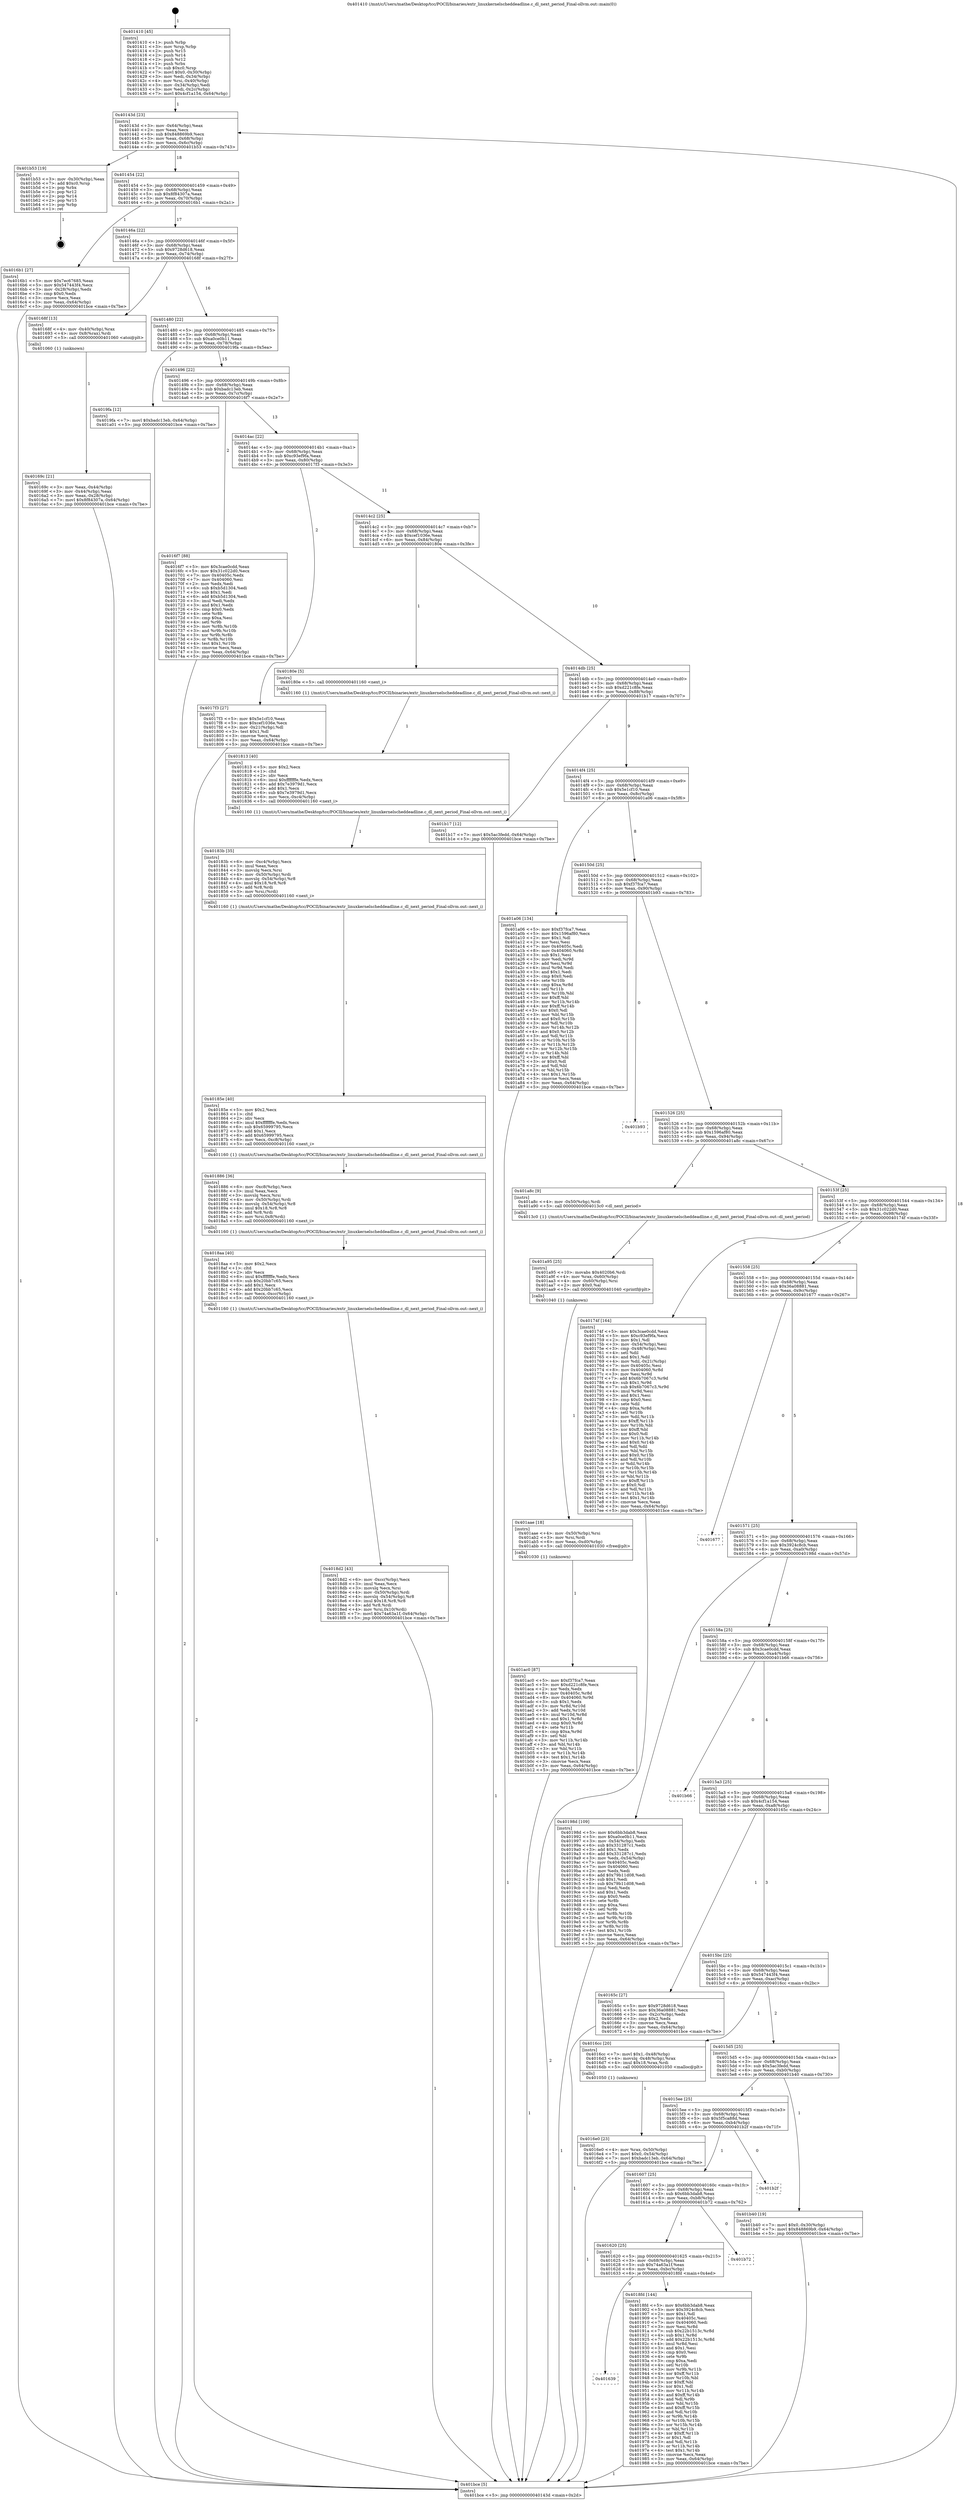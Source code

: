 digraph "0x401410" {
  label = "0x401410 (/mnt/c/Users/mathe/Desktop/tcc/POCII/binaries/extr_linuxkernelscheddeadline.c_dl_next_period_Final-ollvm.out::main(0))"
  labelloc = "t"
  node[shape=record]

  Entry [label="",width=0.3,height=0.3,shape=circle,fillcolor=black,style=filled]
  "0x40143d" [label="{
     0x40143d [23]\l
     | [instrs]\l
     &nbsp;&nbsp;0x40143d \<+3\>: mov -0x64(%rbp),%eax\l
     &nbsp;&nbsp;0x401440 \<+2\>: mov %eax,%ecx\l
     &nbsp;&nbsp;0x401442 \<+6\>: sub $0x848869b9,%ecx\l
     &nbsp;&nbsp;0x401448 \<+3\>: mov %eax,-0x68(%rbp)\l
     &nbsp;&nbsp;0x40144b \<+3\>: mov %ecx,-0x6c(%rbp)\l
     &nbsp;&nbsp;0x40144e \<+6\>: je 0000000000401b53 \<main+0x743\>\l
  }"]
  "0x401b53" [label="{
     0x401b53 [19]\l
     | [instrs]\l
     &nbsp;&nbsp;0x401b53 \<+3\>: mov -0x30(%rbp),%eax\l
     &nbsp;&nbsp;0x401b56 \<+7\>: add $0xc0,%rsp\l
     &nbsp;&nbsp;0x401b5d \<+1\>: pop %rbx\l
     &nbsp;&nbsp;0x401b5e \<+2\>: pop %r12\l
     &nbsp;&nbsp;0x401b60 \<+2\>: pop %r14\l
     &nbsp;&nbsp;0x401b62 \<+2\>: pop %r15\l
     &nbsp;&nbsp;0x401b64 \<+1\>: pop %rbp\l
     &nbsp;&nbsp;0x401b65 \<+1\>: ret\l
  }"]
  "0x401454" [label="{
     0x401454 [22]\l
     | [instrs]\l
     &nbsp;&nbsp;0x401454 \<+5\>: jmp 0000000000401459 \<main+0x49\>\l
     &nbsp;&nbsp;0x401459 \<+3\>: mov -0x68(%rbp),%eax\l
     &nbsp;&nbsp;0x40145c \<+5\>: sub $0x8f84307a,%eax\l
     &nbsp;&nbsp;0x401461 \<+3\>: mov %eax,-0x70(%rbp)\l
     &nbsp;&nbsp;0x401464 \<+6\>: je 00000000004016b1 \<main+0x2a1\>\l
  }"]
  Exit [label="",width=0.3,height=0.3,shape=circle,fillcolor=black,style=filled,peripheries=2]
  "0x4016b1" [label="{
     0x4016b1 [27]\l
     | [instrs]\l
     &nbsp;&nbsp;0x4016b1 \<+5\>: mov $0x7ec67685,%eax\l
     &nbsp;&nbsp;0x4016b6 \<+5\>: mov $0x547443f4,%ecx\l
     &nbsp;&nbsp;0x4016bb \<+3\>: mov -0x28(%rbp),%edx\l
     &nbsp;&nbsp;0x4016be \<+3\>: cmp $0x0,%edx\l
     &nbsp;&nbsp;0x4016c1 \<+3\>: cmove %ecx,%eax\l
     &nbsp;&nbsp;0x4016c4 \<+3\>: mov %eax,-0x64(%rbp)\l
     &nbsp;&nbsp;0x4016c7 \<+5\>: jmp 0000000000401bce \<main+0x7be\>\l
  }"]
  "0x40146a" [label="{
     0x40146a [22]\l
     | [instrs]\l
     &nbsp;&nbsp;0x40146a \<+5\>: jmp 000000000040146f \<main+0x5f\>\l
     &nbsp;&nbsp;0x40146f \<+3\>: mov -0x68(%rbp),%eax\l
     &nbsp;&nbsp;0x401472 \<+5\>: sub $0x9728d618,%eax\l
     &nbsp;&nbsp;0x401477 \<+3\>: mov %eax,-0x74(%rbp)\l
     &nbsp;&nbsp;0x40147a \<+6\>: je 000000000040168f \<main+0x27f\>\l
  }"]
  "0x401ac0" [label="{
     0x401ac0 [87]\l
     | [instrs]\l
     &nbsp;&nbsp;0x401ac0 \<+5\>: mov $0xf37fca7,%eax\l
     &nbsp;&nbsp;0x401ac5 \<+5\>: mov $0xd221c8fe,%ecx\l
     &nbsp;&nbsp;0x401aca \<+2\>: xor %edx,%edx\l
     &nbsp;&nbsp;0x401acc \<+8\>: mov 0x40405c,%r8d\l
     &nbsp;&nbsp;0x401ad4 \<+8\>: mov 0x404060,%r9d\l
     &nbsp;&nbsp;0x401adc \<+3\>: sub $0x1,%edx\l
     &nbsp;&nbsp;0x401adf \<+3\>: mov %r8d,%r10d\l
     &nbsp;&nbsp;0x401ae2 \<+3\>: add %edx,%r10d\l
     &nbsp;&nbsp;0x401ae5 \<+4\>: imul %r10d,%r8d\l
     &nbsp;&nbsp;0x401ae9 \<+4\>: and $0x1,%r8d\l
     &nbsp;&nbsp;0x401aed \<+4\>: cmp $0x0,%r8d\l
     &nbsp;&nbsp;0x401af1 \<+4\>: sete %r11b\l
     &nbsp;&nbsp;0x401af5 \<+4\>: cmp $0xa,%r9d\l
     &nbsp;&nbsp;0x401af9 \<+3\>: setl %bl\l
     &nbsp;&nbsp;0x401afc \<+3\>: mov %r11b,%r14b\l
     &nbsp;&nbsp;0x401aff \<+3\>: and %bl,%r14b\l
     &nbsp;&nbsp;0x401b02 \<+3\>: xor %bl,%r11b\l
     &nbsp;&nbsp;0x401b05 \<+3\>: or %r11b,%r14b\l
     &nbsp;&nbsp;0x401b08 \<+4\>: test $0x1,%r14b\l
     &nbsp;&nbsp;0x401b0c \<+3\>: cmovne %ecx,%eax\l
     &nbsp;&nbsp;0x401b0f \<+3\>: mov %eax,-0x64(%rbp)\l
     &nbsp;&nbsp;0x401b12 \<+5\>: jmp 0000000000401bce \<main+0x7be\>\l
  }"]
  "0x40168f" [label="{
     0x40168f [13]\l
     | [instrs]\l
     &nbsp;&nbsp;0x40168f \<+4\>: mov -0x40(%rbp),%rax\l
     &nbsp;&nbsp;0x401693 \<+4\>: mov 0x8(%rax),%rdi\l
     &nbsp;&nbsp;0x401697 \<+5\>: call 0000000000401060 \<atoi@plt\>\l
     | [calls]\l
     &nbsp;&nbsp;0x401060 \{1\} (unknown)\l
  }"]
  "0x401480" [label="{
     0x401480 [22]\l
     | [instrs]\l
     &nbsp;&nbsp;0x401480 \<+5\>: jmp 0000000000401485 \<main+0x75\>\l
     &nbsp;&nbsp;0x401485 \<+3\>: mov -0x68(%rbp),%eax\l
     &nbsp;&nbsp;0x401488 \<+5\>: sub $0xa0ce0b11,%eax\l
     &nbsp;&nbsp;0x40148d \<+3\>: mov %eax,-0x78(%rbp)\l
     &nbsp;&nbsp;0x401490 \<+6\>: je 00000000004019fa \<main+0x5ea\>\l
  }"]
  "0x401aae" [label="{
     0x401aae [18]\l
     | [instrs]\l
     &nbsp;&nbsp;0x401aae \<+4\>: mov -0x50(%rbp),%rsi\l
     &nbsp;&nbsp;0x401ab2 \<+3\>: mov %rsi,%rdi\l
     &nbsp;&nbsp;0x401ab5 \<+6\>: mov %eax,-0xd0(%rbp)\l
     &nbsp;&nbsp;0x401abb \<+5\>: call 0000000000401030 \<free@plt\>\l
     | [calls]\l
     &nbsp;&nbsp;0x401030 \{1\} (unknown)\l
  }"]
  "0x4019fa" [label="{
     0x4019fa [12]\l
     | [instrs]\l
     &nbsp;&nbsp;0x4019fa \<+7\>: movl $0xbadc13eb,-0x64(%rbp)\l
     &nbsp;&nbsp;0x401a01 \<+5\>: jmp 0000000000401bce \<main+0x7be\>\l
  }"]
  "0x401496" [label="{
     0x401496 [22]\l
     | [instrs]\l
     &nbsp;&nbsp;0x401496 \<+5\>: jmp 000000000040149b \<main+0x8b\>\l
     &nbsp;&nbsp;0x40149b \<+3\>: mov -0x68(%rbp),%eax\l
     &nbsp;&nbsp;0x40149e \<+5\>: sub $0xbadc13eb,%eax\l
     &nbsp;&nbsp;0x4014a3 \<+3\>: mov %eax,-0x7c(%rbp)\l
     &nbsp;&nbsp;0x4014a6 \<+6\>: je 00000000004016f7 \<main+0x2e7\>\l
  }"]
  "0x401a95" [label="{
     0x401a95 [25]\l
     | [instrs]\l
     &nbsp;&nbsp;0x401a95 \<+10\>: movabs $0x4020b6,%rdi\l
     &nbsp;&nbsp;0x401a9f \<+4\>: mov %rax,-0x60(%rbp)\l
     &nbsp;&nbsp;0x401aa3 \<+4\>: mov -0x60(%rbp),%rsi\l
     &nbsp;&nbsp;0x401aa7 \<+2\>: mov $0x0,%al\l
     &nbsp;&nbsp;0x401aa9 \<+5\>: call 0000000000401040 \<printf@plt\>\l
     | [calls]\l
     &nbsp;&nbsp;0x401040 \{1\} (unknown)\l
  }"]
  "0x4016f7" [label="{
     0x4016f7 [88]\l
     | [instrs]\l
     &nbsp;&nbsp;0x4016f7 \<+5\>: mov $0x3cae0cdd,%eax\l
     &nbsp;&nbsp;0x4016fc \<+5\>: mov $0x31c022d0,%ecx\l
     &nbsp;&nbsp;0x401701 \<+7\>: mov 0x40405c,%edx\l
     &nbsp;&nbsp;0x401708 \<+7\>: mov 0x404060,%esi\l
     &nbsp;&nbsp;0x40170f \<+2\>: mov %edx,%edi\l
     &nbsp;&nbsp;0x401711 \<+6\>: sub $0xb5d1304,%edi\l
     &nbsp;&nbsp;0x401717 \<+3\>: sub $0x1,%edi\l
     &nbsp;&nbsp;0x40171a \<+6\>: add $0xb5d1304,%edi\l
     &nbsp;&nbsp;0x401720 \<+3\>: imul %edi,%edx\l
     &nbsp;&nbsp;0x401723 \<+3\>: and $0x1,%edx\l
     &nbsp;&nbsp;0x401726 \<+3\>: cmp $0x0,%edx\l
     &nbsp;&nbsp;0x401729 \<+4\>: sete %r8b\l
     &nbsp;&nbsp;0x40172d \<+3\>: cmp $0xa,%esi\l
     &nbsp;&nbsp;0x401730 \<+4\>: setl %r9b\l
     &nbsp;&nbsp;0x401734 \<+3\>: mov %r8b,%r10b\l
     &nbsp;&nbsp;0x401737 \<+3\>: and %r9b,%r10b\l
     &nbsp;&nbsp;0x40173a \<+3\>: xor %r9b,%r8b\l
     &nbsp;&nbsp;0x40173d \<+3\>: or %r8b,%r10b\l
     &nbsp;&nbsp;0x401740 \<+4\>: test $0x1,%r10b\l
     &nbsp;&nbsp;0x401744 \<+3\>: cmovne %ecx,%eax\l
     &nbsp;&nbsp;0x401747 \<+3\>: mov %eax,-0x64(%rbp)\l
     &nbsp;&nbsp;0x40174a \<+5\>: jmp 0000000000401bce \<main+0x7be\>\l
  }"]
  "0x4014ac" [label="{
     0x4014ac [22]\l
     | [instrs]\l
     &nbsp;&nbsp;0x4014ac \<+5\>: jmp 00000000004014b1 \<main+0xa1\>\l
     &nbsp;&nbsp;0x4014b1 \<+3\>: mov -0x68(%rbp),%eax\l
     &nbsp;&nbsp;0x4014b4 \<+5\>: sub $0xc93ef9fa,%eax\l
     &nbsp;&nbsp;0x4014b9 \<+3\>: mov %eax,-0x80(%rbp)\l
     &nbsp;&nbsp;0x4014bc \<+6\>: je 00000000004017f3 \<main+0x3e3\>\l
  }"]
  "0x401639" [label="{
     0x401639\l
  }", style=dashed]
  "0x4017f3" [label="{
     0x4017f3 [27]\l
     | [instrs]\l
     &nbsp;&nbsp;0x4017f3 \<+5\>: mov $0x5e1cf10,%eax\l
     &nbsp;&nbsp;0x4017f8 \<+5\>: mov $0xcef1036e,%ecx\l
     &nbsp;&nbsp;0x4017fd \<+3\>: mov -0x21(%rbp),%dl\l
     &nbsp;&nbsp;0x401800 \<+3\>: test $0x1,%dl\l
     &nbsp;&nbsp;0x401803 \<+3\>: cmovne %ecx,%eax\l
     &nbsp;&nbsp;0x401806 \<+3\>: mov %eax,-0x64(%rbp)\l
     &nbsp;&nbsp;0x401809 \<+5\>: jmp 0000000000401bce \<main+0x7be\>\l
  }"]
  "0x4014c2" [label="{
     0x4014c2 [25]\l
     | [instrs]\l
     &nbsp;&nbsp;0x4014c2 \<+5\>: jmp 00000000004014c7 \<main+0xb7\>\l
     &nbsp;&nbsp;0x4014c7 \<+3\>: mov -0x68(%rbp),%eax\l
     &nbsp;&nbsp;0x4014ca \<+5\>: sub $0xcef1036e,%eax\l
     &nbsp;&nbsp;0x4014cf \<+6\>: mov %eax,-0x84(%rbp)\l
     &nbsp;&nbsp;0x4014d5 \<+6\>: je 000000000040180e \<main+0x3fe\>\l
  }"]
  "0x4018fd" [label="{
     0x4018fd [144]\l
     | [instrs]\l
     &nbsp;&nbsp;0x4018fd \<+5\>: mov $0x6bb3dab8,%eax\l
     &nbsp;&nbsp;0x401902 \<+5\>: mov $0x3924c8cb,%ecx\l
     &nbsp;&nbsp;0x401907 \<+2\>: mov $0x1,%dl\l
     &nbsp;&nbsp;0x401909 \<+7\>: mov 0x40405c,%esi\l
     &nbsp;&nbsp;0x401910 \<+7\>: mov 0x404060,%edi\l
     &nbsp;&nbsp;0x401917 \<+3\>: mov %esi,%r8d\l
     &nbsp;&nbsp;0x40191a \<+7\>: sub $0x22b1513c,%r8d\l
     &nbsp;&nbsp;0x401921 \<+4\>: sub $0x1,%r8d\l
     &nbsp;&nbsp;0x401925 \<+7\>: add $0x22b1513c,%r8d\l
     &nbsp;&nbsp;0x40192c \<+4\>: imul %r8d,%esi\l
     &nbsp;&nbsp;0x401930 \<+3\>: and $0x1,%esi\l
     &nbsp;&nbsp;0x401933 \<+3\>: cmp $0x0,%esi\l
     &nbsp;&nbsp;0x401936 \<+4\>: sete %r9b\l
     &nbsp;&nbsp;0x40193a \<+3\>: cmp $0xa,%edi\l
     &nbsp;&nbsp;0x40193d \<+4\>: setl %r10b\l
     &nbsp;&nbsp;0x401941 \<+3\>: mov %r9b,%r11b\l
     &nbsp;&nbsp;0x401944 \<+4\>: xor $0xff,%r11b\l
     &nbsp;&nbsp;0x401948 \<+3\>: mov %r10b,%bl\l
     &nbsp;&nbsp;0x40194b \<+3\>: xor $0xff,%bl\l
     &nbsp;&nbsp;0x40194e \<+3\>: xor $0x1,%dl\l
     &nbsp;&nbsp;0x401951 \<+3\>: mov %r11b,%r14b\l
     &nbsp;&nbsp;0x401954 \<+4\>: and $0xff,%r14b\l
     &nbsp;&nbsp;0x401958 \<+3\>: and %dl,%r9b\l
     &nbsp;&nbsp;0x40195b \<+3\>: mov %bl,%r15b\l
     &nbsp;&nbsp;0x40195e \<+4\>: and $0xff,%r15b\l
     &nbsp;&nbsp;0x401962 \<+3\>: and %dl,%r10b\l
     &nbsp;&nbsp;0x401965 \<+3\>: or %r9b,%r14b\l
     &nbsp;&nbsp;0x401968 \<+3\>: or %r10b,%r15b\l
     &nbsp;&nbsp;0x40196b \<+3\>: xor %r15b,%r14b\l
     &nbsp;&nbsp;0x40196e \<+3\>: or %bl,%r11b\l
     &nbsp;&nbsp;0x401971 \<+4\>: xor $0xff,%r11b\l
     &nbsp;&nbsp;0x401975 \<+3\>: or $0x1,%dl\l
     &nbsp;&nbsp;0x401978 \<+3\>: and %dl,%r11b\l
     &nbsp;&nbsp;0x40197b \<+3\>: or %r11b,%r14b\l
     &nbsp;&nbsp;0x40197e \<+4\>: test $0x1,%r14b\l
     &nbsp;&nbsp;0x401982 \<+3\>: cmovne %ecx,%eax\l
     &nbsp;&nbsp;0x401985 \<+3\>: mov %eax,-0x64(%rbp)\l
     &nbsp;&nbsp;0x401988 \<+5\>: jmp 0000000000401bce \<main+0x7be\>\l
  }"]
  "0x40180e" [label="{
     0x40180e [5]\l
     | [instrs]\l
     &nbsp;&nbsp;0x40180e \<+5\>: call 0000000000401160 \<next_i\>\l
     | [calls]\l
     &nbsp;&nbsp;0x401160 \{1\} (/mnt/c/Users/mathe/Desktop/tcc/POCII/binaries/extr_linuxkernelscheddeadline.c_dl_next_period_Final-ollvm.out::next_i)\l
  }"]
  "0x4014db" [label="{
     0x4014db [25]\l
     | [instrs]\l
     &nbsp;&nbsp;0x4014db \<+5\>: jmp 00000000004014e0 \<main+0xd0\>\l
     &nbsp;&nbsp;0x4014e0 \<+3\>: mov -0x68(%rbp),%eax\l
     &nbsp;&nbsp;0x4014e3 \<+5\>: sub $0xd221c8fe,%eax\l
     &nbsp;&nbsp;0x4014e8 \<+6\>: mov %eax,-0x88(%rbp)\l
     &nbsp;&nbsp;0x4014ee \<+6\>: je 0000000000401b17 \<main+0x707\>\l
  }"]
  "0x401620" [label="{
     0x401620 [25]\l
     | [instrs]\l
     &nbsp;&nbsp;0x401620 \<+5\>: jmp 0000000000401625 \<main+0x215\>\l
     &nbsp;&nbsp;0x401625 \<+3\>: mov -0x68(%rbp),%eax\l
     &nbsp;&nbsp;0x401628 \<+5\>: sub $0x74a63a1f,%eax\l
     &nbsp;&nbsp;0x40162d \<+6\>: mov %eax,-0xbc(%rbp)\l
     &nbsp;&nbsp;0x401633 \<+6\>: je 00000000004018fd \<main+0x4ed\>\l
  }"]
  "0x401b17" [label="{
     0x401b17 [12]\l
     | [instrs]\l
     &nbsp;&nbsp;0x401b17 \<+7\>: movl $0x5ac3fedd,-0x64(%rbp)\l
     &nbsp;&nbsp;0x401b1e \<+5\>: jmp 0000000000401bce \<main+0x7be\>\l
  }"]
  "0x4014f4" [label="{
     0x4014f4 [25]\l
     | [instrs]\l
     &nbsp;&nbsp;0x4014f4 \<+5\>: jmp 00000000004014f9 \<main+0xe9\>\l
     &nbsp;&nbsp;0x4014f9 \<+3\>: mov -0x68(%rbp),%eax\l
     &nbsp;&nbsp;0x4014fc \<+5\>: sub $0x5e1cf10,%eax\l
     &nbsp;&nbsp;0x401501 \<+6\>: mov %eax,-0x8c(%rbp)\l
     &nbsp;&nbsp;0x401507 \<+6\>: je 0000000000401a06 \<main+0x5f6\>\l
  }"]
  "0x401b72" [label="{
     0x401b72\l
  }", style=dashed]
  "0x401a06" [label="{
     0x401a06 [134]\l
     | [instrs]\l
     &nbsp;&nbsp;0x401a06 \<+5\>: mov $0xf37fca7,%eax\l
     &nbsp;&nbsp;0x401a0b \<+5\>: mov $0x1596af80,%ecx\l
     &nbsp;&nbsp;0x401a10 \<+2\>: mov $0x1,%dl\l
     &nbsp;&nbsp;0x401a12 \<+2\>: xor %esi,%esi\l
     &nbsp;&nbsp;0x401a14 \<+7\>: mov 0x40405c,%edi\l
     &nbsp;&nbsp;0x401a1b \<+8\>: mov 0x404060,%r8d\l
     &nbsp;&nbsp;0x401a23 \<+3\>: sub $0x1,%esi\l
     &nbsp;&nbsp;0x401a26 \<+3\>: mov %edi,%r9d\l
     &nbsp;&nbsp;0x401a29 \<+3\>: add %esi,%r9d\l
     &nbsp;&nbsp;0x401a2c \<+4\>: imul %r9d,%edi\l
     &nbsp;&nbsp;0x401a30 \<+3\>: and $0x1,%edi\l
     &nbsp;&nbsp;0x401a33 \<+3\>: cmp $0x0,%edi\l
     &nbsp;&nbsp;0x401a36 \<+4\>: sete %r10b\l
     &nbsp;&nbsp;0x401a3a \<+4\>: cmp $0xa,%r8d\l
     &nbsp;&nbsp;0x401a3e \<+4\>: setl %r11b\l
     &nbsp;&nbsp;0x401a42 \<+3\>: mov %r10b,%bl\l
     &nbsp;&nbsp;0x401a45 \<+3\>: xor $0xff,%bl\l
     &nbsp;&nbsp;0x401a48 \<+3\>: mov %r11b,%r14b\l
     &nbsp;&nbsp;0x401a4b \<+4\>: xor $0xff,%r14b\l
     &nbsp;&nbsp;0x401a4f \<+3\>: xor $0x0,%dl\l
     &nbsp;&nbsp;0x401a52 \<+3\>: mov %bl,%r15b\l
     &nbsp;&nbsp;0x401a55 \<+4\>: and $0x0,%r15b\l
     &nbsp;&nbsp;0x401a59 \<+3\>: and %dl,%r10b\l
     &nbsp;&nbsp;0x401a5c \<+3\>: mov %r14b,%r12b\l
     &nbsp;&nbsp;0x401a5f \<+4\>: and $0x0,%r12b\l
     &nbsp;&nbsp;0x401a63 \<+3\>: and %dl,%r11b\l
     &nbsp;&nbsp;0x401a66 \<+3\>: or %r10b,%r15b\l
     &nbsp;&nbsp;0x401a69 \<+3\>: or %r11b,%r12b\l
     &nbsp;&nbsp;0x401a6c \<+3\>: xor %r12b,%r15b\l
     &nbsp;&nbsp;0x401a6f \<+3\>: or %r14b,%bl\l
     &nbsp;&nbsp;0x401a72 \<+3\>: xor $0xff,%bl\l
     &nbsp;&nbsp;0x401a75 \<+3\>: or $0x0,%dl\l
     &nbsp;&nbsp;0x401a78 \<+2\>: and %dl,%bl\l
     &nbsp;&nbsp;0x401a7a \<+3\>: or %bl,%r15b\l
     &nbsp;&nbsp;0x401a7d \<+4\>: test $0x1,%r15b\l
     &nbsp;&nbsp;0x401a81 \<+3\>: cmovne %ecx,%eax\l
     &nbsp;&nbsp;0x401a84 \<+3\>: mov %eax,-0x64(%rbp)\l
     &nbsp;&nbsp;0x401a87 \<+5\>: jmp 0000000000401bce \<main+0x7be\>\l
  }"]
  "0x40150d" [label="{
     0x40150d [25]\l
     | [instrs]\l
     &nbsp;&nbsp;0x40150d \<+5\>: jmp 0000000000401512 \<main+0x102\>\l
     &nbsp;&nbsp;0x401512 \<+3\>: mov -0x68(%rbp),%eax\l
     &nbsp;&nbsp;0x401515 \<+5\>: sub $0xf37fca7,%eax\l
     &nbsp;&nbsp;0x40151a \<+6\>: mov %eax,-0x90(%rbp)\l
     &nbsp;&nbsp;0x401520 \<+6\>: je 0000000000401b93 \<main+0x783\>\l
  }"]
  "0x401607" [label="{
     0x401607 [25]\l
     | [instrs]\l
     &nbsp;&nbsp;0x401607 \<+5\>: jmp 000000000040160c \<main+0x1fc\>\l
     &nbsp;&nbsp;0x40160c \<+3\>: mov -0x68(%rbp),%eax\l
     &nbsp;&nbsp;0x40160f \<+5\>: sub $0x6bb3dab8,%eax\l
     &nbsp;&nbsp;0x401614 \<+6\>: mov %eax,-0xb8(%rbp)\l
     &nbsp;&nbsp;0x40161a \<+6\>: je 0000000000401b72 \<main+0x762\>\l
  }"]
  "0x401b93" [label="{
     0x401b93\l
  }", style=dashed]
  "0x401526" [label="{
     0x401526 [25]\l
     | [instrs]\l
     &nbsp;&nbsp;0x401526 \<+5\>: jmp 000000000040152b \<main+0x11b\>\l
     &nbsp;&nbsp;0x40152b \<+3\>: mov -0x68(%rbp),%eax\l
     &nbsp;&nbsp;0x40152e \<+5\>: sub $0x1596af80,%eax\l
     &nbsp;&nbsp;0x401533 \<+6\>: mov %eax,-0x94(%rbp)\l
     &nbsp;&nbsp;0x401539 \<+6\>: je 0000000000401a8c \<main+0x67c\>\l
  }"]
  "0x401b2f" [label="{
     0x401b2f\l
  }", style=dashed]
  "0x401a8c" [label="{
     0x401a8c [9]\l
     | [instrs]\l
     &nbsp;&nbsp;0x401a8c \<+4\>: mov -0x50(%rbp),%rdi\l
     &nbsp;&nbsp;0x401a90 \<+5\>: call 00000000004013c0 \<dl_next_period\>\l
     | [calls]\l
     &nbsp;&nbsp;0x4013c0 \{1\} (/mnt/c/Users/mathe/Desktop/tcc/POCII/binaries/extr_linuxkernelscheddeadline.c_dl_next_period_Final-ollvm.out::dl_next_period)\l
  }"]
  "0x40153f" [label="{
     0x40153f [25]\l
     | [instrs]\l
     &nbsp;&nbsp;0x40153f \<+5\>: jmp 0000000000401544 \<main+0x134\>\l
     &nbsp;&nbsp;0x401544 \<+3\>: mov -0x68(%rbp),%eax\l
     &nbsp;&nbsp;0x401547 \<+5\>: sub $0x31c022d0,%eax\l
     &nbsp;&nbsp;0x40154c \<+6\>: mov %eax,-0x98(%rbp)\l
     &nbsp;&nbsp;0x401552 \<+6\>: je 000000000040174f \<main+0x33f\>\l
  }"]
  "0x4015ee" [label="{
     0x4015ee [25]\l
     | [instrs]\l
     &nbsp;&nbsp;0x4015ee \<+5\>: jmp 00000000004015f3 \<main+0x1e3\>\l
     &nbsp;&nbsp;0x4015f3 \<+3\>: mov -0x68(%rbp),%eax\l
     &nbsp;&nbsp;0x4015f6 \<+5\>: sub $0x5f5ca88d,%eax\l
     &nbsp;&nbsp;0x4015fb \<+6\>: mov %eax,-0xb4(%rbp)\l
     &nbsp;&nbsp;0x401601 \<+6\>: je 0000000000401b2f \<main+0x71f\>\l
  }"]
  "0x40174f" [label="{
     0x40174f [164]\l
     | [instrs]\l
     &nbsp;&nbsp;0x40174f \<+5\>: mov $0x3cae0cdd,%eax\l
     &nbsp;&nbsp;0x401754 \<+5\>: mov $0xc93ef9fa,%ecx\l
     &nbsp;&nbsp;0x401759 \<+2\>: mov $0x1,%dl\l
     &nbsp;&nbsp;0x40175b \<+3\>: mov -0x54(%rbp),%esi\l
     &nbsp;&nbsp;0x40175e \<+3\>: cmp -0x48(%rbp),%esi\l
     &nbsp;&nbsp;0x401761 \<+4\>: setl %dil\l
     &nbsp;&nbsp;0x401765 \<+4\>: and $0x1,%dil\l
     &nbsp;&nbsp;0x401769 \<+4\>: mov %dil,-0x21(%rbp)\l
     &nbsp;&nbsp;0x40176d \<+7\>: mov 0x40405c,%esi\l
     &nbsp;&nbsp;0x401774 \<+8\>: mov 0x404060,%r8d\l
     &nbsp;&nbsp;0x40177c \<+3\>: mov %esi,%r9d\l
     &nbsp;&nbsp;0x40177f \<+7\>: add $0x6b7067c3,%r9d\l
     &nbsp;&nbsp;0x401786 \<+4\>: sub $0x1,%r9d\l
     &nbsp;&nbsp;0x40178a \<+7\>: sub $0x6b7067c3,%r9d\l
     &nbsp;&nbsp;0x401791 \<+4\>: imul %r9d,%esi\l
     &nbsp;&nbsp;0x401795 \<+3\>: and $0x1,%esi\l
     &nbsp;&nbsp;0x401798 \<+3\>: cmp $0x0,%esi\l
     &nbsp;&nbsp;0x40179b \<+4\>: sete %dil\l
     &nbsp;&nbsp;0x40179f \<+4\>: cmp $0xa,%r8d\l
     &nbsp;&nbsp;0x4017a3 \<+4\>: setl %r10b\l
     &nbsp;&nbsp;0x4017a7 \<+3\>: mov %dil,%r11b\l
     &nbsp;&nbsp;0x4017aa \<+4\>: xor $0xff,%r11b\l
     &nbsp;&nbsp;0x4017ae \<+3\>: mov %r10b,%bl\l
     &nbsp;&nbsp;0x4017b1 \<+3\>: xor $0xff,%bl\l
     &nbsp;&nbsp;0x4017b4 \<+3\>: xor $0x0,%dl\l
     &nbsp;&nbsp;0x4017b7 \<+3\>: mov %r11b,%r14b\l
     &nbsp;&nbsp;0x4017ba \<+4\>: and $0x0,%r14b\l
     &nbsp;&nbsp;0x4017be \<+3\>: and %dl,%dil\l
     &nbsp;&nbsp;0x4017c1 \<+3\>: mov %bl,%r15b\l
     &nbsp;&nbsp;0x4017c4 \<+4\>: and $0x0,%r15b\l
     &nbsp;&nbsp;0x4017c8 \<+3\>: and %dl,%r10b\l
     &nbsp;&nbsp;0x4017cb \<+3\>: or %dil,%r14b\l
     &nbsp;&nbsp;0x4017ce \<+3\>: or %r10b,%r15b\l
     &nbsp;&nbsp;0x4017d1 \<+3\>: xor %r15b,%r14b\l
     &nbsp;&nbsp;0x4017d4 \<+3\>: or %bl,%r11b\l
     &nbsp;&nbsp;0x4017d7 \<+4\>: xor $0xff,%r11b\l
     &nbsp;&nbsp;0x4017db \<+3\>: or $0x0,%dl\l
     &nbsp;&nbsp;0x4017de \<+3\>: and %dl,%r11b\l
     &nbsp;&nbsp;0x4017e1 \<+3\>: or %r11b,%r14b\l
     &nbsp;&nbsp;0x4017e4 \<+4\>: test $0x1,%r14b\l
     &nbsp;&nbsp;0x4017e8 \<+3\>: cmovne %ecx,%eax\l
     &nbsp;&nbsp;0x4017eb \<+3\>: mov %eax,-0x64(%rbp)\l
     &nbsp;&nbsp;0x4017ee \<+5\>: jmp 0000000000401bce \<main+0x7be\>\l
  }"]
  "0x401558" [label="{
     0x401558 [25]\l
     | [instrs]\l
     &nbsp;&nbsp;0x401558 \<+5\>: jmp 000000000040155d \<main+0x14d\>\l
     &nbsp;&nbsp;0x40155d \<+3\>: mov -0x68(%rbp),%eax\l
     &nbsp;&nbsp;0x401560 \<+5\>: sub $0x36a08881,%eax\l
     &nbsp;&nbsp;0x401565 \<+6\>: mov %eax,-0x9c(%rbp)\l
     &nbsp;&nbsp;0x40156b \<+6\>: je 0000000000401677 \<main+0x267\>\l
  }"]
  "0x401b40" [label="{
     0x401b40 [19]\l
     | [instrs]\l
     &nbsp;&nbsp;0x401b40 \<+7\>: movl $0x0,-0x30(%rbp)\l
     &nbsp;&nbsp;0x401b47 \<+7\>: movl $0x848869b9,-0x64(%rbp)\l
     &nbsp;&nbsp;0x401b4e \<+5\>: jmp 0000000000401bce \<main+0x7be\>\l
  }"]
  "0x401677" [label="{
     0x401677\l
  }", style=dashed]
  "0x401571" [label="{
     0x401571 [25]\l
     | [instrs]\l
     &nbsp;&nbsp;0x401571 \<+5\>: jmp 0000000000401576 \<main+0x166\>\l
     &nbsp;&nbsp;0x401576 \<+3\>: mov -0x68(%rbp),%eax\l
     &nbsp;&nbsp;0x401579 \<+5\>: sub $0x3924c8cb,%eax\l
     &nbsp;&nbsp;0x40157e \<+6\>: mov %eax,-0xa0(%rbp)\l
     &nbsp;&nbsp;0x401584 \<+6\>: je 000000000040198d \<main+0x57d\>\l
  }"]
  "0x4018d2" [label="{
     0x4018d2 [43]\l
     | [instrs]\l
     &nbsp;&nbsp;0x4018d2 \<+6\>: mov -0xcc(%rbp),%ecx\l
     &nbsp;&nbsp;0x4018d8 \<+3\>: imul %eax,%ecx\l
     &nbsp;&nbsp;0x4018db \<+3\>: movslq %ecx,%rsi\l
     &nbsp;&nbsp;0x4018de \<+4\>: mov -0x50(%rbp),%rdi\l
     &nbsp;&nbsp;0x4018e2 \<+4\>: movslq -0x54(%rbp),%r8\l
     &nbsp;&nbsp;0x4018e6 \<+4\>: imul $0x18,%r8,%r8\l
     &nbsp;&nbsp;0x4018ea \<+3\>: add %r8,%rdi\l
     &nbsp;&nbsp;0x4018ed \<+4\>: mov %rsi,0x10(%rdi)\l
     &nbsp;&nbsp;0x4018f1 \<+7\>: movl $0x74a63a1f,-0x64(%rbp)\l
     &nbsp;&nbsp;0x4018f8 \<+5\>: jmp 0000000000401bce \<main+0x7be\>\l
  }"]
  "0x40198d" [label="{
     0x40198d [109]\l
     | [instrs]\l
     &nbsp;&nbsp;0x40198d \<+5\>: mov $0x6bb3dab8,%eax\l
     &nbsp;&nbsp;0x401992 \<+5\>: mov $0xa0ce0b11,%ecx\l
     &nbsp;&nbsp;0x401997 \<+3\>: mov -0x54(%rbp),%edx\l
     &nbsp;&nbsp;0x40199a \<+6\>: sub $0x331287c1,%edx\l
     &nbsp;&nbsp;0x4019a0 \<+3\>: add $0x1,%edx\l
     &nbsp;&nbsp;0x4019a3 \<+6\>: add $0x331287c1,%edx\l
     &nbsp;&nbsp;0x4019a9 \<+3\>: mov %edx,-0x54(%rbp)\l
     &nbsp;&nbsp;0x4019ac \<+7\>: mov 0x40405c,%edx\l
     &nbsp;&nbsp;0x4019b3 \<+7\>: mov 0x404060,%esi\l
     &nbsp;&nbsp;0x4019ba \<+2\>: mov %edx,%edi\l
     &nbsp;&nbsp;0x4019bc \<+6\>: add $0x79b11d08,%edi\l
     &nbsp;&nbsp;0x4019c2 \<+3\>: sub $0x1,%edi\l
     &nbsp;&nbsp;0x4019c5 \<+6\>: sub $0x79b11d08,%edi\l
     &nbsp;&nbsp;0x4019cb \<+3\>: imul %edi,%edx\l
     &nbsp;&nbsp;0x4019ce \<+3\>: and $0x1,%edx\l
     &nbsp;&nbsp;0x4019d1 \<+3\>: cmp $0x0,%edx\l
     &nbsp;&nbsp;0x4019d4 \<+4\>: sete %r8b\l
     &nbsp;&nbsp;0x4019d8 \<+3\>: cmp $0xa,%esi\l
     &nbsp;&nbsp;0x4019db \<+4\>: setl %r9b\l
     &nbsp;&nbsp;0x4019df \<+3\>: mov %r8b,%r10b\l
     &nbsp;&nbsp;0x4019e2 \<+3\>: and %r9b,%r10b\l
     &nbsp;&nbsp;0x4019e5 \<+3\>: xor %r9b,%r8b\l
     &nbsp;&nbsp;0x4019e8 \<+3\>: or %r8b,%r10b\l
     &nbsp;&nbsp;0x4019eb \<+4\>: test $0x1,%r10b\l
     &nbsp;&nbsp;0x4019ef \<+3\>: cmovne %ecx,%eax\l
     &nbsp;&nbsp;0x4019f2 \<+3\>: mov %eax,-0x64(%rbp)\l
     &nbsp;&nbsp;0x4019f5 \<+5\>: jmp 0000000000401bce \<main+0x7be\>\l
  }"]
  "0x40158a" [label="{
     0x40158a [25]\l
     | [instrs]\l
     &nbsp;&nbsp;0x40158a \<+5\>: jmp 000000000040158f \<main+0x17f\>\l
     &nbsp;&nbsp;0x40158f \<+3\>: mov -0x68(%rbp),%eax\l
     &nbsp;&nbsp;0x401592 \<+5\>: sub $0x3cae0cdd,%eax\l
     &nbsp;&nbsp;0x401597 \<+6\>: mov %eax,-0xa4(%rbp)\l
     &nbsp;&nbsp;0x40159d \<+6\>: je 0000000000401b66 \<main+0x756\>\l
  }"]
  "0x4018aa" [label="{
     0x4018aa [40]\l
     | [instrs]\l
     &nbsp;&nbsp;0x4018aa \<+5\>: mov $0x2,%ecx\l
     &nbsp;&nbsp;0x4018af \<+1\>: cltd\l
     &nbsp;&nbsp;0x4018b0 \<+2\>: idiv %ecx\l
     &nbsp;&nbsp;0x4018b2 \<+6\>: imul $0xfffffffe,%edx,%ecx\l
     &nbsp;&nbsp;0x4018b8 \<+6\>: sub $0x20bb7c65,%ecx\l
     &nbsp;&nbsp;0x4018be \<+3\>: add $0x1,%ecx\l
     &nbsp;&nbsp;0x4018c1 \<+6\>: add $0x20bb7c65,%ecx\l
     &nbsp;&nbsp;0x4018c7 \<+6\>: mov %ecx,-0xcc(%rbp)\l
     &nbsp;&nbsp;0x4018cd \<+5\>: call 0000000000401160 \<next_i\>\l
     | [calls]\l
     &nbsp;&nbsp;0x401160 \{1\} (/mnt/c/Users/mathe/Desktop/tcc/POCII/binaries/extr_linuxkernelscheddeadline.c_dl_next_period_Final-ollvm.out::next_i)\l
  }"]
  "0x401b66" [label="{
     0x401b66\l
  }", style=dashed]
  "0x4015a3" [label="{
     0x4015a3 [25]\l
     | [instrs]\l
     &nbsp;&nbsp;0x4015a3 \<+5\>: jmp 00000000004015a8 \<main+0x198\>\l
     &nbsp;&nbsp;0x4015a8 \<+3\>: mov -0x68(%rbp),%eax\l
     &nbsp;&nbsp;0x4015ab \<+5\>: sub $0x4cf1a154,%eax\l
     &nbsp;&nbsp;0x4015b0 \<+6\>: mov %eax,-0xa8(%rbp)\l
     &nbsp;&nbsp;0x4015b6 \<+6\>: je 000000000040165c \<main+0x24c\>\l
  }"]
  "0x401886" [label="{
     0x401886 [36]\l
     | [instrs]\l
     &nbsp;&nbsp;0x401886 \<+6\>: mov -0xc8(%rbp),%ecx\l
     &nbsp;&nbsp;0x40188c \<+3\>: imul %eax,%ecx\l
     &nbsp;&nbsp;0x40188f \<+3\>: movslq %ecx,%rsi\l
     &nbsp;&nbsp;0x401892 \<+4\>: mov -0x50(%rbp),%rdi\l
     &nbsp;&nbsp;0x401896 \<+4\>: movslq -0x54(%rbp),%r8\l
     &nbsp;&nbsp;0x40189a \<+4\>: imul $0x18,%r8,%r8\l
     &nbsp;&nbsp;0x40189e \<+3\>: add %r8,%rdi\l
     &nbsp;&nbsp;0x4018a1 \<+4\>: mov %rsi,0x8(%rdi)\l
     &nbsp;&nbsp;0x4018a5 \<+5\>: call 0000000000401160 \<next_i\>\l
     | [calls]\l
     &nbsp;&nbsp;0x401160 \{1\} (/mnt/c/Users/mathe/Desktop/tcc/POCII/binaries/extr_linuxkernelscheddeadline.c_dl_next_period_Final-ollvm.out::next_i)\l
  }"]
  "0x40165c" [label="{
     0x40165c [27]\l
     | [instrs]\l
     &nbsp;&nbsp;0x40165c \<+5\>: mov $0x9728d618,%eax\l
     &nbsp;&nbsp;0x401661 \<+5\>: mov $0x36a08881,%ecx\l
     &nbsp;&nbsp;0x401666 \<+3\>: mov -0x2c(%rbp),%edx\l
     &nbsp;&nbsp;0x401669 \<+3\>: cmp $0x2,%edx\l
     &nbsp;&nbsp;0x40166c \<+3\>: cmovne %ecx,%eax\l
     &nbsp;&nbsp;0x40166f \<+3\>: mov %eax,-0x64(%rbp)\l
     &nbsp;&nbsp;0x401672 \<+5\>: jmp 0000000000401bce \<main+0x7be\>\l
  }"]
  "0x4015bc" [label="{
     0x4015bc [25]\l
     | [instrs]\l
     &nbsp;&nbsp;0x4015bc \<+5\>: jmp 00000000004015c1 \<main+0x1b1\>\l
     &nbsp;&nbsp;0x4015c1 \<+3\>: mov -0x68(%rbp),%eax\l
     &nbsp;&nbsp;0x4015c4 \<+5\>: sub $0x547443f4,%eax\l
     &nbsp;&nbsp;0x4015c9 \<+6\>: mov %eax,-0xac(%rbp)\l
     &nbsp;&nbsp;0x4015cf \<+6\>: je 00000000004016cc \<main+0x2bc\>\l
  }"]
  "0x401bce" [label="{
     0x401bce [5]\l
     | [instrs]\l
     &nbsp;&nbsp;0x401bce \<+5\>: jmp 000000000040143d \<main+0x2d\>\l
  }"]
  "0x401410" [label="{
     0x401410 [45]\l
     | [instrs]\l
     &nbsp;&nbsp;0x401410 \<+1\>: push %rbp\l
     &nbsp;&nbsp;0x401411 \<+3\>: mov %rsp,%rbp\l
     &nbsp;&nbsp;0x401414 \<+2\>: push %r15\l
     &nbsp;&nbsp;0x401416 \<+2\>: push %r14\l
     &nbsp;&nbsp;0x401418 \<+2\>: push %r12\l
     &nbsp;&nbsp;0x40141a \<+1\>: push %rbx\l
     &nbsp;&nbsp;0x40141b \<+7\>: sub $0xc0,%rsp\l
     &nbsp;&nbsp;0x401422 \<+7\>: movl $0x0,-0x30(%rbp)\l
     &nbsp;&nbsp;0x401429 \<+3\>: mov %edi,-0x34(%rbp)\l
     &nbsp;&nbsp;0x40142c \<+4\>: mov %rsi,-0x40(%rbp)\l
     &nbsp;&nbsp;0x401430 \<+3\>: mov -0x34(%rbp),%edi\l
     &nbsp;&nbsp;0x401433 \<+3\>: mov %edi,-0x2c(%rbp)\l
     &nbsp;&nbsp;0x401436 \<+7\>: movl $0x4cf1a154,-0x64(%rbp)\l
  }"]
  "0x40169c" [label="{
     0x40169c [21]\l
     | [instrs]\l
     &nbsp;&nbsp;0x40169c \<+3\>: mov %eax,-0x44(%rbp)\l
     &nbsp;&nbsp;0x40169f \<+3\>: mov -0x44(%rbp),%eax\l
     &nbsp;&nbsp;0x4016a2 \<+3\>: mov %eax,-0x28(%rbp)\l
     &nbsp;&nbsp;0x4016a5 \<+7\>: movl $0x8f84307a,-0x64(%rbp)\l
     &nbsp;&nbsp;0x4016ac \<+5\>: jmp 0000000000401bce \<main+0x7be\>\l
  }"]
  "0x40185e" [label="{
     0x40185e [40]\l
     | [instrs]\l
     &nbsp;&nbsp;0x40185e \<+5\>: mov $0x2,%ecx\l
     &nbsp;&nbsp;0x401863 \<+1\>: cltd\l
     &nbsp;&nbsp;0x401864 \<+2\>: idiv %ecx\l
     &nbsp;&nbsp;0x401866 \<+6\>: imul $0xfffffffe,%edx,%ecx\l
     &nbsp;&nbsp;0x40186c \<+6\>: sub $0x65999795,%ecx\l
     &nbsp;&nbsp;0x401872 \<+3\>: add $0x1,%ecx\l
     &nbsp;&nbsp;0x401875 \<+6\>: add $0x65999795,%ecx\l
     &nbsp;&nbsp;0x40187b \<+6\>: mov %ecx,-0xc8(%rbp)\l
     &nbsp;&nbsp;0x401881 \<+5\>: call 0000000000401160 \<next_i\>\l
     | [calls]\l
     &nbsp;&nbsp;0x401160 \{1\} (/mnt/c/Users/mathe/Desktop/tcc/POCII/binaries/extr_linuxkernelscheddeadline.c_dl_next_period_Final-ollvm.out::next_i)\l
  }"]
  "0x4016cc" [label="{
     0x4016cc [20]\l
     | [instrs]\l
     &nbsp;&nbsp;0x4016cc \<+7\>: movl $0x1,-0x48(%rbp)\l
     &nbsp;&nbsp;0x4016d3 \<+4\>: movslq -0x48(%rbp),%rax\l
     &nbsp;&nbsp;0x4016d7 \<+4\>: imul $0x18,%rax,%rdi\l
     &nbsp;&nbsp;0x4016db \<+5\>: call 0000000000401050 \<malloc@plt\>\l
     | [calls]\l
     &nbsp;&nbsp;0x401050 \{1\} (unknown)\l
  }"]
  "0x4015d5" [label="{
     0x4015d5 [25]\l
     | [instrs]\l
     &nbsp;&nbsp;0x4015d5 \<+5\>: jmp 00000000004015da \<main+0x1ca\>\l
     &nbsp;&nbsp;0x4015da \<+3\>: mov -0x68(%rbp),%eax\l
     &nbsp;&nbsp;0x4015dd \<+5\>: sub $0x5ac3fedd,%eax\l
     &nbsp;&nbsp;0x4015e2 \<+6\>: mov %eax,-0xb0(%rbp)\l
     &nbsp;&nbsp;0x4015e8 \<+6\>: je 0000000000401b40 \<main+0x730\>\l
  }"]
  "0x4016e0" [label="{
     0x4016e0 [23]\l
     | [instrs]\l
     &nbsp;&nbsp;0x4016e0 \<+4\>: mov %rax,-0x50(%rbp)\l
     &nbsp;&nbsp;0x4016e4 \<+7\>: movl $0x0,-0x54(%rbp)\l
     &nbsp;&nbsp;0x4016eb \<+7\>: movl $0xbadc13eb,-0x64(%rbp)\l
     &nbsp;&nbsp;0x4016f2 \<+5\>: jmp 0000000000401bce \<main+0x7be\>\l
  }"]
  "0x401813" [label="{
     0x401813 [40]\l
     | [instrs]\l
     &nbsp;&nbsp;0x401813 \<+5\>: mov $0x2,%ecx\l
     &nbsp;&nbsp;0x401818 \<+1\>: cltd\l
     &nbsp;&nbsp;0x401819 \<+2\>: idiv %ecx\l
     &nbsp;&nbsp;0x40181b \<+6\>: imul $0xfffffffe,%edx,%ecx\l
     &nbsp;&nbsp;0x401821 \<+6\>: add $0x7e3979d1,%ecx\l
     &nbsp;&nbsp;0x401827 \<+3\>: add $0x1,%ecx\l
     &nbsp;&nbsp;0x40182a \<+6\>: sub $0x7e3979d1,%ecx\l
     &nbsp;&nbsp;0x401830 \<+6\>: mov %ecx,-0xc4(%rbp)\l
     &nbsp;&nbsp;0x401836 \<+5\>: call 0000000000401160 \<next_i\>\l
     | [calls]\l
     &nbsp;&nbsp;0x401160 \{1\} (/mnt/c/Users/mathe/Desktop/tcc/POCII/binaries/extr_linuxkernelscheddeadline.c_dl_next_period_Final-ollvm.out::next_i)\l
  }"]
  "0x40183b" [label="{
     0x40183b [35]\l
     | [instrs]\l
     &nbsp;&nbsp;0x40183b \<+6\>: mov -0xc4(%rbp),%ecx\l
     &nbsp;&nbsp;0x401841 \<+3\>: imul %eax,%ecx\l
     &nbsp;&nbsp;0x401844 \<+3\>: movslq %ecx,%rsi\l
     &nbsp;&nbsp;0x401847 \<+4\>: mov -0x50(%rbp),%rdi\l
     &nbsp;&nbsp;0x40184b \<+4\>: movslq -0x54(%rbp),%r8\l
     &nbsp;&nbsp;0x40184f \<+4\>: imul $0x18,%r8,%r8\l
     &nbsp;&nbsp;0x401853 \<+3\>: add %r8,%rdi\l
     &nbsp;&nbsp;0x401856 \<+3\>: mov %rsi,(%rdi)\l
     &nbsp;&nbsp;0x401859 \<+5\>: call 0000000000401160 \<next_i\>\l
     | [calls]\l
     &nbsp;&nbsp;0x401160 \{1\} (/mnt/c/Users/mathe/Desktop/tcc/POCII/binaries/extr_linuxkernelscheddeadline.c_dl_next_period_Final-ollvm.out::next_i)\l
  }"]
  Entry -> "0x401410" [label=" 1"]
  "0x40143d" -> "0x401b53" [label=" 1"]
  "0x40143d" -> "0x401454" [label=" 18"]
  "0x401b53" -> Exit [label=" 1"]
  "0x401454" -> "0x4016b1" [label=" 1"]
  "0x401454" -> "0x40146a" [label=" 17"]
  "0x401b40" -> "0x401bce" [label=" 1"]
  "0x40146a" -> "0x40168f" [label=" 1"]
  "0x40146a" -> "0x401480" [label=" 16"]
  "0x401b17" -> "0x401bce" [label=" 1"]
  "0x401480" -> "0x4019fa" [label=" 1"]
  "0x401480" -> "0x401496" [label=" 15"]
  "0x401ac0" -> "0x401bce" [label=" 1"]
  "0x401496" -> "0x4016f7" [label=" 2"]
  "0x401496" -> "0x4014ac" [label=" 13"]
  "0x401aae" -> "0x401ac0" [label=" 1"]
  "0x4014ac" -> "0x4017f3" [label=" 2"]
  "0x4014ac" -> "0x4014c2" [label=" 11"]
  "0x401a95" -> "0x401aae" [label=" 1"]
  "0x4014c2" -> "0x40180e" [label=" 1"]
  "0x4014c2" -> "0x4014db" [label=" 10"]
  "0x401a8c" -> "0x401a95" [label=" 1"]
  "0x4014db" -> "0x401b17" [label=" 1"]
  "0x4014db" -> "0x4014f4" [label=" 9"]
  "0x4019fa" -> "0x401bce" [label=" 1"]
  "0x4014f4" -> "0x401a06" [label=" 1"]
  "0x4014f4" -> "0x40150d" [label=" 8"]
  "0x40198d" -> "0x401bce" [label=" 1"]
  "0x40150d" -> "0x401b93" [label=" 0"]
  "0x40150d" -> "0x401526" [label=" 8"]
  "0x401620" -> "0x401639" [label=" 0"]
  "0x401526" -> "0x401a8c" [label=" 1"]
  "0x401526" -> "0x40153f" [label=" 7"]
  "0x401620" -> "0x4018fd" [label=" 1"]
  "0x40153f" -> "0x40174f" [label=" 2"]
  "0x40153f" -> "0x401558" [label=" 5"]
  "0x401607" -> "0x401620" [label=" 1"]
  "0x401558" -> "0x401677" [label=" 0"]
  "0x401558" -> "0x401571" [label=" 5"]
  "0x401607" -> "0x401b72" [label=" 0"]
  "0x401571" -> "0x40198d" [label=" 1"]
  "0x401571" -> "0x40158a" [label=" 4"]
  "0x4015ee" -> "0x401607" [label=" 1"]
  "0x40158a" -> "0x401b66" [label=" 0"]
  "0x40158a" -> "0x4015a3" [label=" 4"]
  "0x4015ee" -> "0x401b2f" [label=" 0"]
  "0x4015a3" -> "0x40165c" [label=" 1"]
  "0x4015a3" -> "0x4015bc" [label=" 3"]
  "0x40165c" -> "0x401bce" [label=" 1"]
  "0x401410" -> "0x40143d" [label=" 1"]
  "0x401bce" -> "0x40143d" [label=" 18"]
  "0x40168f" -> "0x40169c" [label=" 1"]
  "0x40169c" -> "0x401bce" [label=" 1"]
  "0x4016b1" -> "0x401bce" [label=" 1"]
  "0x401a06" -> "0x401bce" [label=" 1"]
  "0x4015bc" -> "0x4016cc" [label=" 1"]
  "0x4015bc" -> "0x4015d5" [label=" 2"]
  "0x4016cc" -> "0x4016e0" [label=" 1"]
  "0x4016e0" -> "0x401bce" [label=" 1"]
  "0x4016f7" -> "0x401bce" [label=" 2"]
  "0x40174f" -> "0x401bce" [label=" 2"]
  "0x4017f3" -> "0x401bce" [label=" 2"]
  "0x40180e" -> "0x401813" [label=" 1"]
  "0x401813" -> "0x40183b" [label=" 1"]
  "0x40183b" -> "0x40185e" [label=" 1"]
  "0x40185e" -> "0x401886" [label=" 1"]
  "0x401886" -> "0x4018aa" [label=" 1"]
  "0x4018aa" -> "0x4018d2" [label=" 1"]
  "0x4018d2" -> "0x401bce" [label=" 1"]
  "0x4018fd" -> "0x401bce" [label=" 1"]
  "0x4015d5" -> "0x401b40" [label=" 1"]
  "0x4015d5" -> "0x4015ee" [label=" 1"]
}
